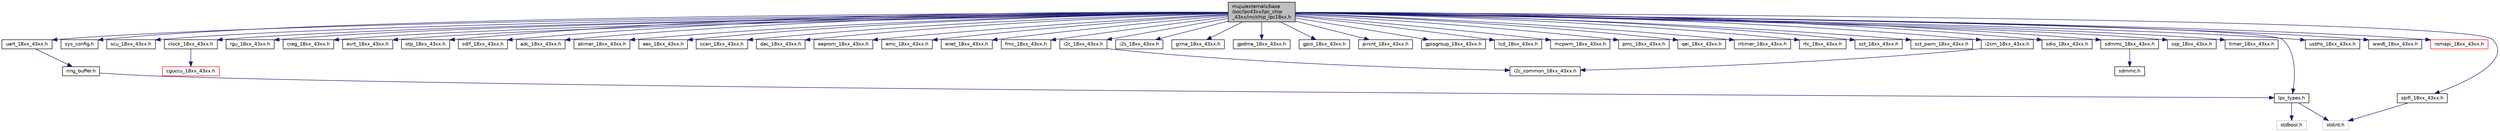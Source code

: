 digraph "muju/externals/base/soc/lpc43xx/lpc_chip_43xx/inc/chip_lpc18xx.h"
{
  edge [fontname="Helvetica",fontsize="10",labelfontname="Helvetica",labelfontsize="10"];
  node [fontname="Helvetica",fontsize="10",shape=record];
  Node0 [label="muju/externals/base\l/soc/lpc43xx/lpc_chip\l_43xx/inc/chip_lpc18xx.h",height=0.2,width=0.4,color="black", fillcolor="grey75", style="filled", fontcolor="black"];
  Node0 -> Node1 [color="midnightblue",fontsize="10",style="solid",fontname="Helvetica"];
  Node1 [label="lpc_types.h",height=0.2,width=0.4,color="black", fillcolor="white", style="filled",URL="$lpc__types_8h.html"];
  Node1 -> Node2 [color="midnightblue",fontsize="10",style="solid",fontname="Helvetica"];
  Node2 [label="stdint.h",height=0.2,width=0.4,color="grey75", fillcolor="white", style="filled"];
  Node1 -> Node3 [color="midnightblue",fontsize="10",style="solid",fontname="Helvetica"];
  Node3 [label="stdbool.h",height=0.2,width=0.4,color="grey75", fillcolor="white", style="filled"];
  Node0 -> Node4 [color="midnightblue",fontsize="10",style="solid",fontname="Helvetica"];
  Node4 [label="sys_config.h",height=0.2,width=0.4,color="black", fillcolor="white", style="filled",URL="$sys__config_8h.html"];
  Node0 -> Node5 [color="midnightblue",fontsize="10",style="solid",fontname="Helvetica"];
  Node5 [label="scu_18xx_43xx.h",height=0.2,width=0.4,color="black", fillcolor="white", style="filled",URL="$scu__18xx__43xx_8h.html"];
  Node0 -> Node6 [color="midnightblue",fontsize="10",style="solid",fontname="Helvetica"];
  Node6 [label="clock_18xx_43xx.h",height=0.2,width=0.4,color="black", fillcolor="white", style="filled",URL="$clock__18xx__43xx_8h.html"];
  Node6 -> Node7 [color="midnightblue",fontsize="10",style="solid",fontname="Helvetica"];
  Node7 [label="cguccu_18xx_43xx.h",height=0.2,width=0.4,color="red", fillcolor="white", style="filled",URL="$cguccu__18xx__43xx_8h.html"];
  Node0 -> Node9 [color="midnightblue",fontsize="10",style="solid",fontname="Helvetica"];
  Node9 [label="rgu_18xx_43xx.h",height=0.2,width=0.4,color="black", fillcolor="white", style="filled",URL="$rgu__18xx__43xx_8h.html"];
  Node0 -> Node10 [color="midnightblue",fontsize="10",style="solid",fontname="Helvetica"];
  Node10 [label="creg_18xx_43xx.h",height=0.2,width=0.4,color="black", fillcolor="white", style="filled",URL="$creg__18xx__43xx_8h.html"];
  Node0 -> Node11 [color="midnightblue",fontsize="10",style="solid",fontname="Helvetica"];
  Node11 [label="evrt_18xx_43xx.h",height=0.2,width=0.4,color="black", fillcolor="white", style="filled",URL="$evrt__18xx__43xx_8h.html"];
  Node0 -> Node12 [color="midnightblue",fontsize="10",style="solid",fontname="Helvetica"];
  Node12 [label="otp_18xx_43xx.h",height=0.2,width=0.4,color="black", fillcolor="white", style="filled",URL="$otp__18xx__43xx_8h.html"];
  Node0 -> Node13 [color="midnightblue",fontsize="10",style="solid",fontname="Helvetica"];
  Node13 [label="sdif_18xx_43xx.h",height=0.2,width=0.4,color="black", fillcolor="white", style="filled",URL="$sdif__18xx__43xx_8h.html"];
  Node0 -> Node14 [color="midnightblue",fontsize="10",style="solid",fontname="Helvetica"];
  Node14 [label="adc_18xx_43xx.h",height=0.2,width=0.4,color="black", fillcolor="white", style="filled",URL="$adc__18xx__43xx_8h.html"];
  Node0 -> Node15 [color="midnightblue",fontsize="10",style="solid",fontname="Helvetica"];
  Node15 [label="atimer_18xx_43xx.h",height=0.2,width=0.4,color="black", fillcolor="white", style="filled",URL="$atimer__18xx__43xx_8h.html"];
  Node0 -> Node16 [color="midnightblue",fontsize="10",style="solid",fontname="Helvetica"];
  Node16 [label="aes_18xx_43xx.h",height=0.2,width=0.4,color="black", fillcolor="white", style="filled",URL="$aes__18xx__43xx_8h.html"];
  Node0 -> Node17 [color="midnightblue",fontsize="10",style="solid",fontname="Helvetica"];
  Node17 [label="ccan_18xx_43xx.h",height=0.2,width=0.4,color="black", fillcolor="white", style="filled",URL="$ccan__18xx__43xx_8h.html"];
  Node0 -> Node18 [color="midnightblue",fontsize="10",style="solid",fontname="Helvetica"];
  Node18 [label="dac_18xx_43xx.h",height=0.2,width=0.4,color="black", fillcolor="white", style="filled",URL="$dac__18xx__43xx_8h.html"];
  Node0 -> Node19 [color="midnightblue",fontsize="10",style="solid",fontname="Helvetica"];
  Node19 [label="eeprom_18xx_43xx.h",height=0.2,width=0.4,color="black", fillcolor="white", style="filled",URL="$eeprom__18xx__43xx_8h.html"];
  Node0 -> Node20 [color="midnightblue",fontsize="10",style="solid",fontname="Helvetica"];
  Node20 [label="emc_18xx_43xx.h",height=0.2,width=0.4,color="black", fillcolor="white", style="filled",URL="$emc__18xx__43xx_8h.html"];
  Node0 -> Node21 [color="midnightblue",fontsize="10",style="solid",fontname="Helvetica"];
  Node21 [label="enet_18xx_43xx.h",height=0.2,width=0.4,color="black", fillcolor="white", style="filled",URL="$enet__18xx__43xx_8h.html"];
  Node0 -> Node22 [color="midnightblue",fontsize="10",style="solid",fontname="Helvetica"];
  Node22 [label="fmc_18xx_43xx.h",height=0.2,width=0.4,color="black", fillcolor="white", style="filled",URL="$fmc__18xx__43xx_8h.html"];
  Node0 -> Node23 [color="midnightblue",fontsize="10",style="solid",fontname="Helvetica"];
  Node23 [label="i2c_18xx_43xx.h",height=0.2,width=0.4,color="black", fillcolor="white", style="filled",URL="$i2c__18xx__43xx_8h.html"];
  Node23 -> Node24 [color="midnightblue",fontsize="10",style="solid",fontname="Helvetica"];
  Node24 [label="i2c_common_18xx_43xx.h",height=0.2,width=0.4,color="black", fillcolor="white", style="filled",URL="$i2c__common__18xx__43xx_8h.html"];
  Node0 -> Node25 [color="midnightblue",fontsize="10",style="solid",fontname="Helvetica"];
  Node25 [label="i2s_18xx_43xx.h",height=0.2,width=0.4,color="black", fillcolor="white", style="filled",URL="$i2s__18xx__43xx_8h.html"];
  Node0 -> Node26 [color="midnightblue",fontsize="10",style="solid",fontname="Helvetica"];
  Node26 [label="gima_18xx_43xx.h",height=0.2,width=0.4,color="black", fillcolor="white", style="filled",URL="$gima__18xx__43xx_8h.html"];
  Node0 -> Node27 [color="midnightblue",fontsize="10",style="solid",fontname="Helvetica"];
  Node27 [label="gpdma_18xx_43xx.h",height=0.2,width=0.4,color="black", fillcolor="white", style="filled",URL="$gpdma__18xx__43xx_8h.html"];
  Node0 -> Node28 [color="midnightblue",fontsize="10",style="solid",fontname="Helvetica"];
  Node28 [label="gpio_18xx_43xx.h",height=0.2,width=0.4,color="black", fillcolor="white", style="filled",URL="$gpio__18xx__43xx_8h.html"];
  Node0 -> Node29 [color="midnightblue",fontsize="10",style="solid",fontname="Helvetica"];
  Node29 [label="pinint_18xx_43xx.h",height=0.2,width=0.4,color="black", fillcolor="white", style="filled",URL="$pinint__18xx__43xx_8h.html"];
  Node0 -> Node30 [color="midnightblue",fontsize="10",style="solid",fontname="Helvetica"];
  Node30 [label="gpiogroup_18xx_43xx.h",height=0.2,width=0.4,color="black", fillcolor="white", style="filled",URL="$gpiogroup__18xx__43xx_8h.html"];
  Node0 -> Node31 [color="midnightblue",fontsize="10",style="solid",fontname="Helvetica"];
  Node31 [label="lcd_18xx_43xx.h",height=0.2,width=0.4,color="black", fillcolor="white", style="filled",URL="$lcd__18xx__43xx_8h.html"];
  Node0 -> Node32 [color="midnightblue",fontsize="10",style="solid",fontname="Helvetica"];
  Node32 [label="mcpwm_18xx_43xx.h",height=0.2,width=0.4,color="black", fillcolor="white", style="filled",URL="$mcpwm__18xx__43xx_8h.html"];
  Node0 -> Node33 [color="midnightblue",fontsize="10",style="solid",fontname="Helvetica"];
  Node33 [label="pmc_18xx_43xx.h",height=0.2,width=0.4,color="black", fillcolor="white", style="filled",URL="$pmc__18xx__43xx_8h.html"];
  Node0 -> Node34 [color="midnightblue",fontsize="10",style="solid",fontname="Helvetica"];
  Node34 [label="qei_18xx_43xx.h",height=0.2,width=0.4,color="black", fillcolor="white", style="filled",URL="$qei__18xx__43xx_8h.html"];
  Node0 -> Node35 [color="midnightblue",fontsize="10",style="solid",fontname="Helvetica"];
  Node35 [label="ritimer_18xx_43xx.h",height=0.2,width=0.4,color="black", fillcolor="white", style="filled",URL="$ritimer__18xx__43xx_8h.html"];
  Node0 -> Node36 [color="midnightblue",fontsize="10",style="solid",fontname="Helvetica"];
  Node36 [label="rtc_18xx_43xx.h",height=0.2,width=0.4,color="black", fillcolor="white", style="filled",URL="$rtc__18xx__43xx_8h.html"];
  Node0 -> Node37 [color="midnightblue",fontsize="10",style="solid",fontname="Helvetica"];
  Node37 [label="sct_18xx_43xx.h",height=0.2,width=0.4,color="black", fillcolor="white", style="filled",URL="$sct__18xx__43xx_8h.html"];
  Node0 -> Node38 [color="midnightblue",fontsize="10",style="solid",fontname="Helvetica"];
  Node38 [label="sct_pwm_18xx_43xx.h",height=0.2,width=0.4,color="black", fillcolor="white", style="filled",URL="$sct__pwm__18xx__43xx_8h.html"];
  Node0 -> Node39 [color="midnightblue",fontsize="10",style="solid",fontname="Helvetica"];
  Node39 [label="sdmmc_18xx_43xx.h",height=0.2,width=0.4,color="black", fillcolor="white", style="filled",URL="$sdmmc__18xx__43xx_8h.html"];
  Node39 -> Node40 [color="midnightblue",fontsize="10",style="solid",fontname="Helvetica"];
  Node40 [label="sdmmc.h",height=0.2,width=0.4,color="black", fillcolor="white", style="filled",URL="$sdmmc_8h.html"];
  Node0 -> Node41 [color="midnightblue",fontsize="10",style="solid",fontname="Helvetica"];
  Node41 [label="sdio_18xx_43xx.h",height=0.2,width=0.4,color="black", fillcolor="white", style="filled",URL="$sdio__18xx__43xx_8h.html"];
  Node0 -> Node42 [color="midnightblue",fontsize="10",style="solid",fontname="Helvetica"];
  Node42 [label="spifi_18xx_43xx.h",height=0.2,width=0.4,color="black", fillcolor="white", style="filled",URL="$spifi__18xx__43xx_8h.html"];
  Node42 -> Node2 [color="midnightblue",fontsize="10",style="solid",fontname="Helvetica"];
  Node0 -> Node43 [color="midnightblue",fontsize="10",style="solid",fontname="Helvetica"];
  Node43 [label="ssp_18xx_43xx.h",height=0.2,width=0.4,color="black", fillcolor="white", style="filled",URL="$ssp__18xx__43xx_8h.html"];
  Node0 -> Node44 [color="midnightblue",fontsize="10",style="solid",fontname="Helvetica"];
  Node44 [label="timer_18xx_43xx.h",height=0.2,width=0.4,color="black", fillcolor="white", style="filled",URL="$timer__18xx__43xx_8h.html"];
  Node0 -> Node45 [color="midnightblue",fontsize="10",style="solid",fontname="Helvetica"];
  Node45 [label="uart_18xx_43xx.h",height=0.2,width=0.4,color="black", fillcolor="white", style="filled",URL="$uart__18xx__43xx_8h.html"];
  Node45 -> Node46 [color="midnightblue",fontsize="10",style="solid",fontname="Helvetica"];
  Node46 [label="ring_buffer.h",height=0.2,width=0.4,color="black", fillcolor="white", style="filled",URL="$ring__buffer_8h.html"];
  Node46 -> Node1 [color="midnightblue",fontsize="10",style="solid",fontname="Helvetica"];
  Node0 -> Node47 [color="midnightblue",fontsize="10",style="solid",fontname="Helvetica"];
  Node47 [label="usbhs_18xx_43xx.h",height=0.2,width=0.4,color="black", fillcolor="white", style="filled",URL="$usbhs__18xx__43xx_8h.html"];
  Node0 -> Node48 [color="midnightblue",fontsize="10",style="solid",fontname="Helvetica"];
  Node48 [label="wwdt_18xx_43xx.h",height=0.2,width=0.4,color="black", fillcolor="white", style="filled",URL="$wwdt__18xx__43xx_8h.html"];
  Node0 -> Node49 [color="midnightblue",fontsize="10",style="solid",fontname="Helvetica"];
  Node49 [label="romapi_18xx_43xx.h",height=0.2,width=0.4,color="red", fillcolor="white", style="filled",URL="$romapi__18xx__43xx_8h.html"];
  Node0 -> Node52 [color="midnightblue",fontsize="10",style="solid",fontname="Helvetica"];
  Node52 [label="i2cm_18xx_43xx.h",height=0.2,width=0.4,color="black", fillcolor="white", style="filled",URL="$i2cm__18xx__43xx_8h.html"];
  Node52 -> Node24 [color="midnightblue",fontsize="10",style="solid",fontname="Helvetica"];
}
